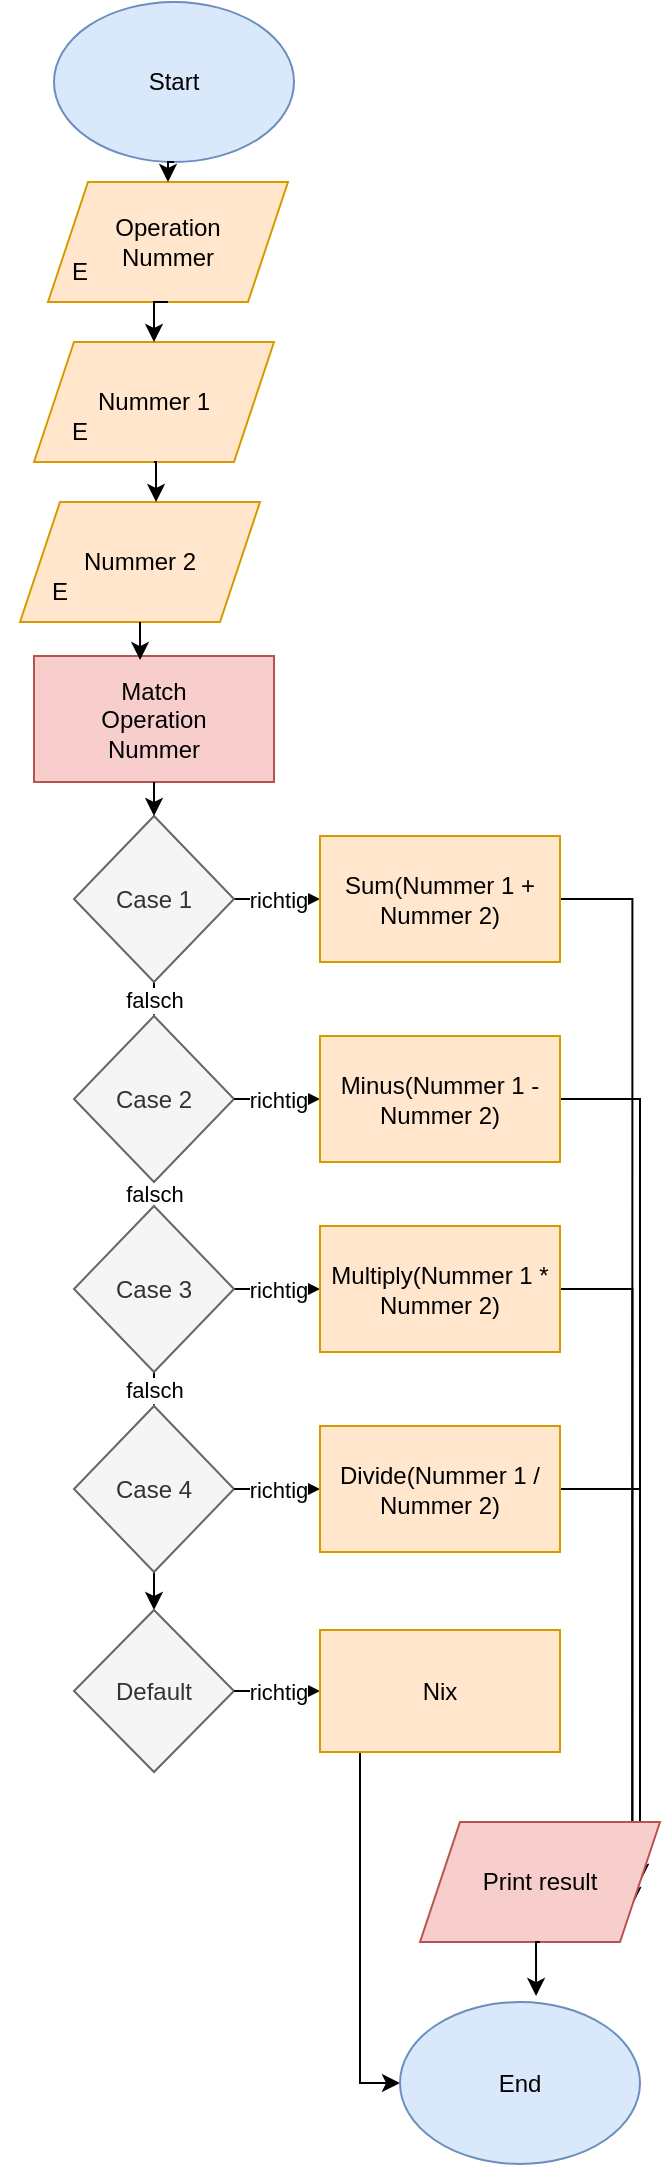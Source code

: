 <mxfile version="22.1.1" type="device">
  <diagram name="Seite-1" id="cteD2D0Qc9Zal3r4ElEx">
    <mxGraphModel dx="1578" dy="2226" grid="1" gridSize="10" guides="1" tooltips="1" connect="1" arrows="1" fold="1" page="1" pageScale="1" pageWidth="827" pageHeight="1169" math="0" shadow="0">
      <root>
        <mxCell id="0" />
        <mxCell id="1" parent="0" />
        <mxCell id="6f0Q5xWEOluiDl8K530b-8" value="" style="group;" parent="1" vertex="1" connectable="0">
          <mxGeometry x="347" y="-870" width="120" height="80" as="geometry" />
        </mxCell>
        <mxCell id="6f0Q5xWEOluiDl8K530b-1" value="" style="ellipse;whiteSpace=wrap;html=1;fillColor=#dae8fc;strokeColor=#6c8ebf;" parent="6f0Q5xWEOluiDl8K530b-8" vertex="1">
          <mxGeometry width="120" height="80" as="geometry" />
        </mxCell>
        <mxCell id="6f0Q5xWEOluiDl8K530b-2" value="Start" style="text;html=1;strokeColor=none;fillColor=none;align=center;verticalAlign=middle;whiteSpace=wrap;rounded=0;" parent="6f0Q5xWEOluiDl8K530b-8" vertex="1">
          <mxGeometry x="30" y="25" width="60" height="30" as="geometry" />
        </mxCell>
        <mxCell id="6f0Q5xWEOluiDl8K530b-9" value="" style="group" parent="1" vertex="1" connectable="0">
          <mxGeometry x="330" y="-780" width="134" height="60" as="geometry" />
        </mxCell>
        <mxCell id="6f0Q5xWEOluiDl8K530b-3" value="" style="shape=parallelogram;perimeter=parallelogramPerimeter;whiteSpace=wrap;html=1;fixedSize=1;fillColor=#ffe6cc;strokeColor=#d79b00;" parent="6f0Q5xWEOluiDl8K530b-9" vertex="1">
          <mxGeometry x="14" width="120" height="60" as="geometry" />
        </mxCell>
        <mxCell id="6f0Q5xWEOluiDl8K530b-4" value="Operation Nummer" style="text;html=1;strokeColor=none;fillColor=none;align=center;verticalAlign=middle;whiteSpace=wrap;rounded=0;" parent="6f0Q5xWEOluiDl8K530b-9" vertex="1">
          <mxGeometry x="44" y="15" width="60" height="30" as="geometry" />
        </mxCell>
        <mxCell id="6f0Q5xWEOluiDl8K530b-5" value="E" style="text;html=1;strokeColor=none;fillColor=none;align=center;verticalAlign=middle;whiteSpace=wrap;rounded=0;" parent="6f0Q5xWEOluiDl8K530b-9" vertex="1">
          <mxGeometry y="30" width="60" height="30" as="geometry" />
        </mxCell>
        <mxCell id="6f0Q5xWEOluiDl8K530b-10" value="" style="group" parent="1" vertex="1" connectable="0">
          <mxGeometry x="337" y="-543" width="120" height="63" as="geometry" />
        </mxCell>
        <mxCell id="6f0Q5xWEOluiDl8K530b-6" value="" style="rounded=0;whiteSpace=wrap;html=1;fillColor=#f8cecc;strokeColor=#b85450;" parent="6f0Q5xWEOluiDl8K530b-10" vertex="1">
          <mxGeometry width="120" height="63" as="geometry" />
        </mxCell>
        <mxCell id="6f0Q5xWEOluiDl8K530b-7" value="Match&lt;br&gt;Operation Nummer" style="text;html=1;strokeColor=none;fillColor=none;align=center;verticalAlign=middle;whiteSpace=wrap;rounded=0;" parent="6f0Q5xWEOluiDl8K530b-10" vertex="1">
          <mxGeometry x="30" y="15" width="60" height="33" as="geometry" />
        </mxCell>
        <mxCell id="6f0Q5xWEOluiDl8K530b-11" style="edgeStyle=orthogonalEdgeStyle;rounded=0;orthogonalLoop=1;jettySize=auto;html=1;exitX=0.5;exitY=1;exitDx=0;exitDy=0;entryX=0.5;entryY=0;entryDx=0;entryDy=0;" parent="1" source="6f0Q5xWEOluiDl8K530b-1" target="6f0Q5xWEOluiDl8K530b-3" edge="1">
          <mxGeometry relative="1" as="geometry" />
        </mxCell>
        <mxCell id="6f0Q5xWEOluiDl8K530b-17" value="richtig" style="edgeStyle=orthogonalEdgeStyle;rounded=0;orthogonalLoop=1;jettySize=auto;html=1;exitX=1;exitY=0.5;exitDx=0;exitDy=0;entryX=0;entryY=0.5;entryDx=0;entryDy=0;" parent="1" source="6f0Q5xWEOluiDl8K530b-13" target="6f0Q5xWEOluiDl8K530b-16" edge="1">
          <mxGeometry relative="1" as="geometry" />
        </mxCell>
        <mxCell id="6f0Q5xWEOluiDl8K530b-19" value="falsch" style="edgeStyle=orthogonalEdgeStyle;rounded=0;orthogonalLoop=1;jettySize=auto;html=1;exitX=0.5;exitY=1;exitDx=0;exitDy=0;entryX=0.5;entryY=0;entryDx=0;entryDy=0;" parent="1" source="6f0Q5xWEOluiDl8K530b-13" target="6f0Q5xWEOluiDl8K530b-18" edge="1">
          <mxGeometry relative="1" as="geometry" />
        </mxCell>
        <mxCell id="6f0Q5xWEOluiDl8K530b-13" value="Case 1" style="rhombus;whiteSpace=wrap;html=1;fillColor=#f5f5f5;fontColor=#333333;strokeColor=#666666;" parent="1" vertex="1">
          <mxGeometry x="357" y="-463" width="80" height="83" as="geometry" />
        </mxCell>
        <mxCell id="6f0Q5xWEOluiDl8K530b-14" style="edgeStyle=orthogonalEdgeStyle;rounded=0;orthogonalLoop=1;jettySize=auto;html=1;exitX=0.5;exitY=1;exitDx=0;exitDy=0;entryX=0.5;entryY=0;entryDx=0;entryDy=0;" parent="1" source="6f0Q5xWEOluiDl8K530b-6" target="6f0Q5xWEOluiDl8K530b-13" edge="1">
          <mxGeometry relative="1" as="geometry" />
        </mxCell>
        <mxCell id="zQVajH8VWchHvHxoTxTk-16" style="edgeStyle=orthogonalEdgeStyle;rounded=0;orthogonalLoop=1;jettySize=auto;html=1;exitX=1;exitY=0.5;exitDx=0;exitDy=0;entryX=1;entryY=0.75;entryDx=0;entryDy=0;" edge="1" parent="1" source="6f0Q5xWEOluiDl8K530b-16" target="zQVajH8VWchHvHxoTxTk-12">
          <mxGeometry relative="1" as="geometry" />
        </mxCell>
        <mxCell id="6f0Q5xWEOluiDl8K530b-16" value="Sum(Nummer 1 + Nummer 2)" style="shape=parallelogram;perimeter=parallelogramPerimeter;whiteSpace=wrap;html=1;fixedSize=1;fillColor=#ffe6cc;strokeColor=#d79b00;size=0;" parent="1" vertex="1">
          <mxGeometry x="480" y="-453" width="120" height="63" as="geometry" />
        </mxCell>
        <mxCell id="6f0Q5xWEOluiDl8K530b-60" value="falsch" style="edgeStyle=orthogonalEdgeStyle;rounded=0;orthogonalLoop=1;jettySize=auto;html=1;exitX=0.5;exitY=1;exitDx=0;exitDy=0;entryX=0.5;entryY=0;entryDx=0;entryDy=0;" parent="1" source="6f0Q5xWEOluiDl8K530b-18" target="6f0Q5xWEOluiDl8K530b-27" edge="1">
          <mxGeometry relative="1" as="geometry" />
        </mxCell>
        <mxCell id="6f0Q5xWEOluiDl8K530b-18" value="Case 2" style="rhombus;whiteSpace=wrap;html=1;fillColor=#f5f5f5;fontColor=#333333;strokeColor=#666666;" parent="1" vertex="1">
          <mxGeometry x="357" y="-363" width="80" height="83" as="geometry" />
        </mxCell>
        <mxCell id="6f0Q5xWEOluiDl8K530b-20" value="richtig" style="edgeStyle=orthogonalEdgeStyle;rounded=0;orthogonalLoop=1;jettySize=auto;html=1;exitX=1;exitY=0.5;exitDx=0;exitDy=0;entryX=0;entryY=0.5;entryDx=0;entryDy=0;" parent="1" source="6f0Q5xWEOluiDl8K530b-18" target="6f0Q5xWEOluiDl8K530b-23" edge="1">
          <mxGeometry relative="1" as="geometry">
            <mxPoint x="437" y="-228" as="sourcePoint" />
          </mxGeometry>
        </mxCell>
        <mxCell id="zQVajH8VWchHvHxoTxTk-17" style="edgeStyle=orthogonalEdgeStyle;rounded=0;orthogonalLoop=1;jettySize=auto;html=1;exitX=1;exitY=0.5;exitDx=0;exitDy=0;entryX=1;entryY=0.5;entryDx=0;entryDy=0;" edge="1" parent="1" source="6f0Q5xWEOluiDl8K530b-23" target="zQVajH8VWchHvHxoTxTk-12">
          <mxGeometry relative="1" as="geometry" />
        </mxCell>
        <mxCell id="6f0Q5xWEOluiDl8K530b-23" value="Minus(Nummer 1 - Nummer 2)" style="shape=parallelogram;perimeter=parallelogramPerimeter;whiteSpace=wrap;html=1;fixedSize=1;fillColor=#ffe6cc;strokeColor=#d79b00;size=0;" parent="1" vertex="1">
          <mxGeometry x="480" y="-353" width="120" height="63" as="geometry" />
        </mxCell>
        <mxCell id="6f0Q5xWEOluiDl8K530b-25" value="richtig" style="edgeStyle=orthogonalEdgeStyle;rounded=0;orthogonalLoop=1;jettySize=auto;html=1;exitX=1;exitY=0.5;exitDx=0;exitDy=0;entryX=0;entryY=0.5;entryDx=0;entryDy=0;" parent="1" source="6f0Q5xWEOluiDl8K530b-27" target="6f0Q5xWEOluiDl8K530b-28" edge="1">
          <mxGeometry relative="1" as="geometry" />
        </mxCell>
        <mxCell id="6f0Q5xWEOluiDl8K530b-26" value="falsch" style="edgeStyle=orthogonalEdgeStyle;rounded=0;orthogonalLoop=1;jettySize=auto;html=1;exitX=0.5;exitY=1;exitDx=0;exitDy=0;entryX=0.5;entryY=0;entryDx=0;entryDy=0;" parent="1" source="6f0Q5xWEOluiDl8K530b-27" target="6f0Q5xWEOluiDl8K530b-29" edge="1">
          <mxGeometry relative="1" as="geometry" />
        </mxCell>
        <mxCell id="6f0Q5xWEOluiDl8K530b-27" value="Case 3" style="rhombus;whiteSpace=wrap;html=1;fillColor=#f5f5f5;fontColor=#333333;strokeColor=#666666;" parent="1" vertex="1">
          <mxGeometry x="357" y="-268" width="80" height="83" as="geometry" />
        </mxCell>
        <mxCell id="zQVajH8VWchHvHxoTxTk-18" style="edgeStyle=orthogonalEdgeStyle;rounded=0;orthogonalLoop=1;jettySize=auto;html=1;exitX=1;exitY=0.5;exitDx=0;exitDy=0;entryX=1;entryY=0.75;entryDx=0;entryDy=0;" edge="1" parent="1" source="6f0Q5xWEOluiDl8K530b-28" target="zQVajH8VWchHvHxoTxTk-12">
          <mxGeometry relative="1" as="geometry" />
        </mxCell>
        <mxCell id="6f0Q5xWEOluiDl8K530b-28" value="Multiply(Nummer 1 * Nummer 2)" style="shape=parallelogram;perimeter=parallelogramPerimeter;whiteSpace=wrap;html=1;fixedSize=1;fillColor=#ffe6cc;strokeColor=#d79b00;size=0;" parent="1" vertex="1">
          <mxGeometry x="480" y="-258" width="120" height="63" as="geometry" />
        </mxCell>
        <mxCell id="zQVajH8VWchHvHxoTxTk-9" style="edgeStyle=orthogonalEdgeStyle;rounded=0;orthogonalLoop=1;jettySize=auto;html=1;exitX=0.5;exitY=1;exitDx=0;exitDy=0;entryX=0.5;entryY=0;entryDx=0;entryDy=0;" edge="1" parent="1" source="6f0Q5xWEOluiDl8K530b-29" target="6f0Q5xWEOluiDl8K530b-63">
          <mxGeometry relative="1" as="geometry" />
        </mxCell>
        <mxCell id="6f0Q5xWEOluiDl8K530b-29" value="Case 4" style="rhombus;whiteSpace=wrap;html=1;fillColor=#f5f5f5;fontColor=#333333;strokeColor=#666666;" parent="1" vertex="1">
          <mxGeometry x="357" y="-168" width="80" height="83" as="geometry" />
        </mxCell>
        <mxCell id="6f0Q5xWEOluiDl8K530b-30" value="richtig" style="edgeStyle=orthogonalEdgeStyle;rounded=0;orthogonalLoop=1;jettySize=auto;html=1;exitX=1;exitY=0.5;exitDx=0;exitDy=0;entryX=0;entryY=0.5;entryDx=0;entryDy=0;" parent="1" source="6f0Q5xWEOluiDl8K530b-29" target="6f0Q5xWEOluiDl8K530b-31" edge="1">
          <mxGeometry relative="1" as="geometry">
            <mxPoint x="437" y="-33" as="sourcePoint" />
          </mxGeometry>
        </mxCell>
        <mxCell id="zQVajH8VWchHvHxoTxTk-19" style="edgeStyle=orthogonalEdgeStyle;rounded=0;orthogonalLoop=1;jettySize=auto;html=1;exitX=1;exitY=0.5;exitDx=0;exitDy=0;entryX=1;entryY=0.5;entryDx=0;entryDy=0;" edge="1" parent="1" source="6f0Q5xWEOluiDl8K530b-31" target="zQVajH8VWchHvHxoTxTk-12">
          <mxGeometry relative="1" as="geometry" />
        </mxCell>
        <mxCell id="6f0Q5xWEOluiDl8K530b-31" value="Divide(Nummer 1 / Nummer 2)" style="shape=parallelogram;perimeter=parallelogramPerimeter;whiteSpace=wrap;html=1;fixedSize=1;fillColor=#ffe6cc;strokeColor=#d79b00;size=0;" parent="1" vertex="1">
          <mxGeometry x="480" y="-158" width="120" height="63" as="geometry" />
        </mxCell>
        <mxCell id="6f0Q5xWEOluiDl8K530b-63" value="Default" style="rhombus;whiteSpace=wrap;html=1;fillColor=#f5f5f5;fontColor=#333333;strokeColor=#666666;" parent="1" vertex="1">
          <mxGeometry x="357" y="-66" width="80" height="81" as="geometry" />
        </mxCell>
        <mxCell id="6f0Q5xWEOluiDl8K530b-64" value="richtig" style="edgeStyle=orthogonalEdgeStyle;rounded=0;orthogonalLoop=1;jettySize=auto;html=1;exitX=1;exitY=0.5;exitDx=0;exitDy=0;entryX=0;entryY=0.5;entryDx=0;entryDy=0;" parent="1" source="6f0Q5xWEOluiDl8K530b-63" target="6f0Q5xWEOluiDl8K530b-65" edge="1">
          <mxGeometry relative="1" as="geometry">
            <mxPoint x="437" y="69" as="sourcePoint" />
          </mxGeometry>
        </mxCell>
        <mxCell id="zQVajH8VWchHvHxoTxTk-20" style="edgeStyle=orthogonalEdgeStyle;rounded=0;orthogonalLoop=1;jettySize=auto;html=1;exitX=0.5;exitY=1;exitDx=0;exitDy=0;entryX=0;entryY=0.5;entryDx=0;entryDy=0;" edge="1" parent="1" source="6f0Q5xWEOluiDl8K530b-65" target="6f0Q5xWEOluiDl8K530b-62">
          <mxGeometry relative="1" as="geometry">
            <Array as="points">
              <mxPoint x="500" y="5" />
              <mxPoint x="500" y="171" />
            </Array>
          </mxGeometry>
        </mxCell>
        <mxCell id="6f0Q5xWEOluiDl8K530b-65" value="Nix" style="shape=parallelogram;perimeter=parallelogramPerimeter;whiteSpace=wrap;html=1;fixedSize=1;fillColor=#ffe6cc;strokeColor=#d79b00;size=0;" parent="1" vertex="1">
          <mxGeometry x="480" y="-56" width="120" height="61" as="geometry" />
        </mxCell>
        <mxCell id="6f0Q5xWEOluiDl8K530b-62" value="End" style="ellipse;whiteSpace=wrap;html=1;fillColor=#dae8fc;strokeColor=#6c8ebf;" parent="1" vertex="1">
          <mxGeometry x="520" y="130" width="120" height="81" as="geometry" />
        </mxCell>
        <mxCell id="zQVajH8VWchHvHxoTxTk-1" value="Nummer 1" style="shape=parallelogram;perimeter=parallelogramPerimeter;whiteSpace=wrap;html=1;fixedSize=1;fillColor=#ffe6cc;strokeColor=#d79b00;" vertex="1" parent="1">
          <mxGeometry x="337" y="-700" width="120" height="60" as="geometry" />
        </mxCell>
        <mxCell id="zQVajH8VWchHvHxoTxTk-2" value="Nummer 2" style="shape=parallelogram;perimeter=parallelogramPerimeter;whiteSpace=wrap;html=1;fixedSize=1;fillColor=#ffe6cc;strokeColor=#d79b00;" vertex="1" parent="1">
          <mxGeometry x="330" y="-620" width="120" height="60" as="geometry" />
        </mxCell>
        <mxCell id="zQVajH8VWchHvHxoTxTk-3" style="edgeStyle=orthogonalEdgeStyle;rounded=0;orthogonalLoop=1;jettySize=auto;html=1;exitX=0.5;exitY=1;exitDx=0;exitDy=0;entryX=0.5;entryY=0;entryDx=0;entryDy=0;" edge="1" parent="1" source="6f0Q5xWEOluiDl8K530b-3" target="zQVajH8VWchHvHxoTxTk-1">
          <mxGeometry relative="1" as="geometry" />
        </mxCell>
        <mxCell id="zQVajH8VWchHvHxoTxTk-4" style="edgeStyle=orthogonalEdgeStyle;rounded=0;orthogonalLoop=1;jettySize=auto;html=1;exitX=0.5;exitY=1;exitDx=0;exitDy=0;entryX=0.567;entryY=0;entryDx=0;entryDy=0;entryPerimeter=0;" edge="1" parent="1" source="zQVajH8VWchHvHxoTxTk-1" target="zQVajH8VWchHvHxoTxTk-2">
          <mxGeometry relative="1" as="geometry" />
        </mxCell>
        <mxCell id="zQVajH8VWchHvHxoTxTk-5" style="edgeStyle=orthogonalEdgeStyle;rounded=0;orthogonalLoop=1;jettySize=auto;html=1;exitX=0.5;exitY=1;exitDx=0;exitDy=0;entryX=0.442;entryY=0.032;entryDx=0;entryDy=0;entryPerimeter=0;" edge="1" parent="1" source="zQVajH8VWchHvHxoTxTk-2" target="6f0Q5xWEOluiDl8K530b-6">
          <mxGeometry relative="1" as="geometry" />
        </mxCell>
        <mxCell id="zQVajH8VWchHvHxoTxTk-6" value="E" style="text;html=1;strokeColor=none;fillColor=none;align=center;verticalAlign=middle;whiteSpace=wrap;rounded=0;" vertex="1" parent="1">
          <mxGeometry x="330" y="-670" width="60" height="30" as="geometry" />
        </mxCell>
        <mxCell id="zQVajH8VWchHvHxoTxTk-7" value="E" style="text;html=1;strokeColor=none;fillColor=none;align=center;verticalAlign=middle;whiteSpace=wrap;rounded=0;" vertex="1" parent="1">
          <mxGeometry x="320" y="-590" width="60" height="30" as="geometry" />
        </mxCell>
        <mxCell id="zQVajH8VWchHvHxoTxTk-12" value="Print result" style="shape=parallelogram;perimeter=parallelogramPerimeter;whiteSpace=wrap;html=1;fixedSize=1;fillColor=#f8cecc;strokeColor=#b85450;" vertex="1" parent="1">
          <mxGeometry x="530" y="40" width="120" height="60" as="geometry" />
        </mxCell>
        <mxCell id="zQVajH8VWchHvHxoTxTk-13" style="edgeStyle=orthogonalEdgeStyle;rounded=0;orthogonalLoop=1;jettySize=auto;html=1;exitX=0.5;exitY=1;exitDx=0;exitDy=0;entryX=0.567;entryY=-0.037;entryDx=0;entryDy=0;entryPerimeter=0;" edge="1" parent="1" source="zQVajH8VWchHvHxoTxTk-12" target="6f0Q5xWEOluiDl8K530b-62">
          <mxGeometry relative="1" as="geometry" />
        </mxCell>
      </root>
    </mxGraphModel>
  </diagram>
</mxfile>
